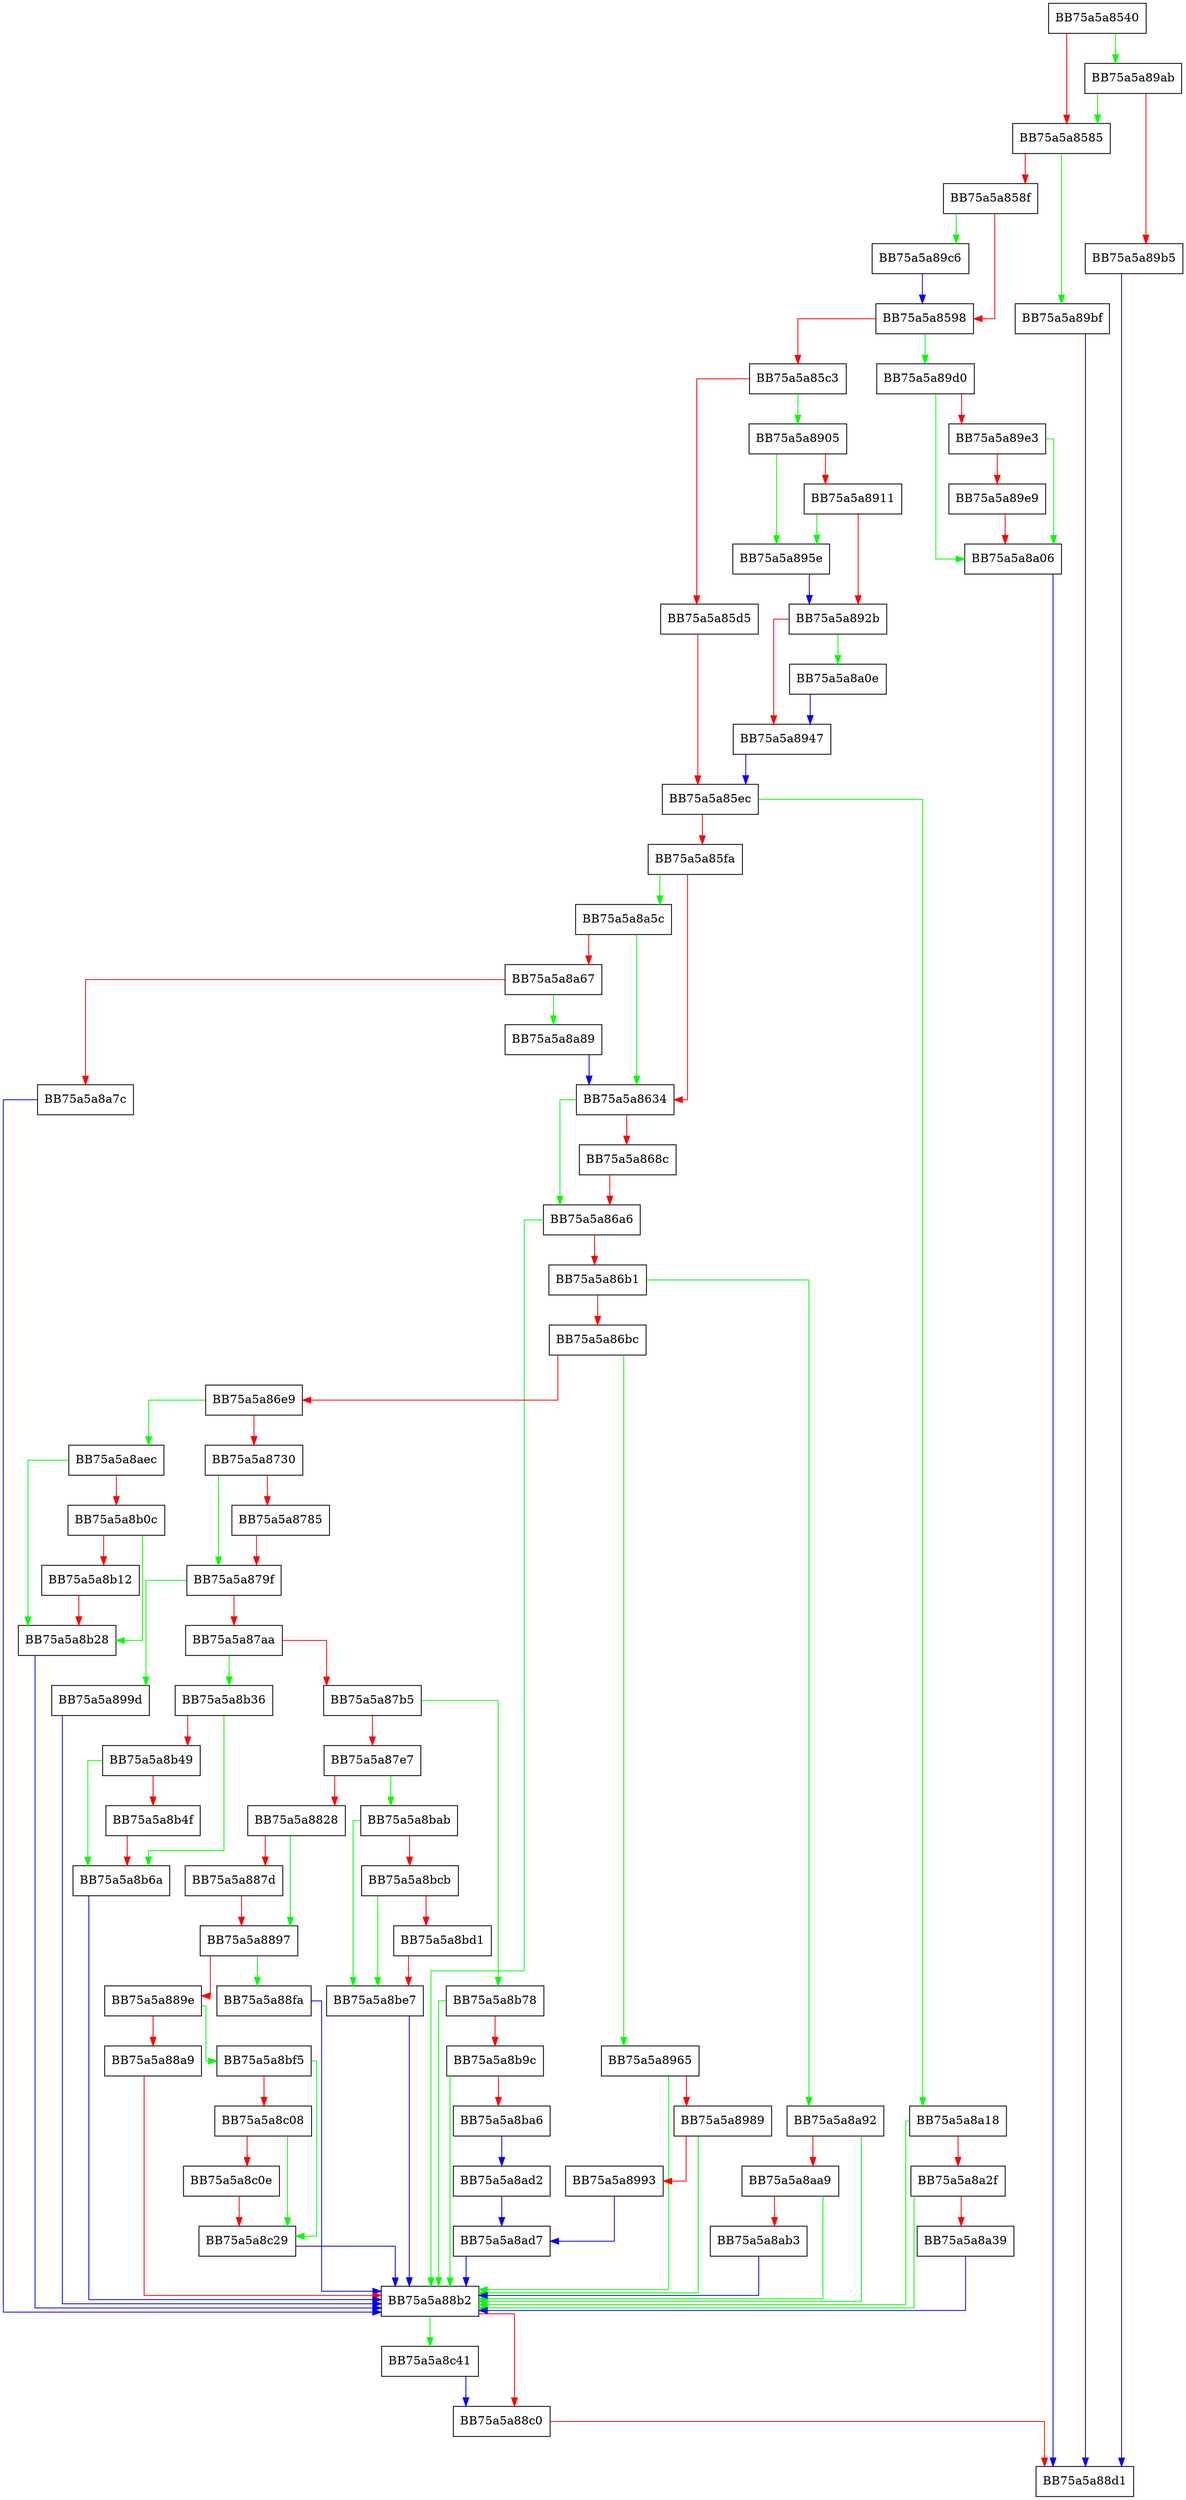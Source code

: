 digraph ScanImpl {
  node [shape="box"];
  graph [splines=ortho];
  BB75a5a8540 -> BB75a5a89ab [color="green"];
  BB75a5a8540 -> BB75a5a8585 [color="red"];
  BB75a5a8585 -> BB75a5a89bf [color="green"];
  BB75a5a8585 -> BB75a5a858f [color="red"];
  BB75a5a858f -> BB75a5a89c6 [color="green"];
  BB75a5a858f -> BB75a5a8598 [color="red"];
  BB75a5a8598 -> BB75a5a89d0 [color="green"];
  BB75a5a8598 -> BB75a5a85c3 [color="red"];
  BB75a5a85c3 -> BB75a5a8905 [color="green"];
  BB75a5a85c3 -> BB75a5a85d5 [color="red"];
  BB75a5a85d5 -> BB75a5a85ec [color="red"];
  BB75a5a85ec -> BB75a5a8a18 [color="green"];
  BB75a5a85ec -> BB75a5a85fa [color="red"];
  BB75a5a85fa -> BB75a5a8a5c [color="green"];
  BB75a5a85fa -> BB75a5a8634 [color="red"];
  BB75a5a8634 -> BB75a5a86a6 [color="green"];
  BB75a5a8634 -> BB75a5a868c [color="red"];
  BB75a5a868c -> BB75a5a86a6 [color="red"];
  BB75a5a86a6 -> BB75a5a88b2 [color="green"];
  BB75a5a86a6 -> BB75a5a86b1 [color="red"];
  BB75a5a86b1 -> BB75a5a8a92 [color="green"];
  BB75a5a86b1 -> BB75a5a86bc [color="red"];
  BB75a5a86bc -> BB75a5a8965 [color="green"];
  BB75a5a86bc -> BB75a5a86e9 [color="red"];
  BB75a5a86e9 -> BB75a5a8aec [color="green"];
  BB75a5a86e9 -> BB75a5a8730 [color="red"];
  BB75a5a8730 -> BB75a5a879f [color="green"];
  BB75a5a8730 -> BB75a5a8785 [color="red"];
  BB75a5a8785 -> BB75a5a879f [color="red"];
  BB75a5a879f -> BB75a5a899d [color="green"];
  BB75a5a879f -> BB75a5a87aa [color="red"];
  BB75a5a87aa -> BB75a5a8b36 [color="green"];
  BB75a5a87aa -> BB75a5a87b5 [color="red"];
  BB75a5a87b5 -> BB75a5a8b78 [color="green"];
  BB75a5a87b5 -> BB75a5a87e7 [color="red"];
  BB75a5a87e7 -> BB75a5a8bab [color="green"];
  BB75a5a87e7 -> BB75a5a8828 [color="red"];
  BB75a5a8828 -> BB75a5a8897 [color="green"];
  BB75a5a8828 -> BB75a5a887d [color="red"];
  BB75a5a887d -> BB75a5a8897 [color="red"];
  BB75a5a8897 -> BB75a5a88fa [color="green"];
  BB75a5a8897 -> BB75a5a889e [color="red"];
  BB75a5a889e -> BB75a5a8bf5 [color="green"];
  BB75a5a889e -> BB75a5a88a9 [color="red"];
  BB75a5a88a9 -> BB75a5a88b2 [color="red"];
  BB75a5a88b2 -> BB75a5a8c41 [color="green"];
  BB75a5a88b2 -> BB75a5a88c0 [color="red"];
  BB75a5a88c0 -> BB75a5a88d1 [color="red"];
  BB75a5a88fa -> BB75a5a88b2 [color="blue"];
  BB75a5a8905 -> BB75a5a895e [color="green"];
  BB75a5a8905 -> BB75a5a8911 [color="red"];
  BB75a5a8911 -> BB75a5a895e [color="green"];
  BB75a5a8911 -> BB75a5a892b [color="red"];
  BB75a5a892b -> BB75a5a8a0e [color="green"];
  BB75a5a892b -> BB75a5a8947 [color="red"];
  BB75a5a8947 -> BB75a5a85ec [color="blue"];
  BB75a5a895e -> BB75a5a892b [color="blue"];
  BB75a5a8965 -> BB75a5a88b2 [color="green"];
  BB75a5a8965 -> BB75a5a8989 [color="red"];
  BB75a5a8989 -> BB75a5a88b2 [color="green"];
  BB75a5a8989 -> BB75a5a8993 [color="red"];
  BB75a5a8993 -> BB75a5a8ad7 [color="blue"];
  BB75a5a899d -> BB75a5a88b2 [color="blue"];
  BB75a5a89ab -> BB75a5a8585 [color="green"];
  BB75a5a89ab -> BB75a5a89b5 [color="red"];
  BB75a5a89b5 -> BB75a5a88d1 [color="blue"];
  BB75a5a89bf -> BB75a5a88d1 [color="blue"];
  BB75a5a89c6 -> BB75a5a8598 [color="blue"];
  BB75a5a89d0 -> BB75a5a8a06 [color="green"];
  BB75a5a89d0 -> BB75a5a89e3 [color="red"];
  BB75a5a89e3 -> BB75a5a8a06 [color="green"];
  BB75a5a89e3 -> BB75a5a89e9 [color="red"];
  BB75a5a89e9 -> BB75a5a8a06 [color="red"];
  BB75a5a8a06 -> BB75a5a88d1 [color="blue"];
  BB75a5a8a0e -> BB75a5a8947 [color="blue"];
  BB75a5a8a18 -> BB75a5a88b2 [color="green"];
  BB75a5a8a18 -> BB75a5a8a2f [color="red"];
  BB75a5a8a2f -> BB75a5a88b2 [color="green"];
  BB75a5a8a2f -> BB75a5a8a39 [color="red"];
  BB75a5a8a39 -> BB75a5a88b2 [color="blue"];
  BB75a5a8a5c -> BB75a5a8634 [color="green"];
  BB75a5a8a5c -> BB75a5a8a67 [color="red"];
  BB75a5a8a67 -> BB75a5a8a89 [color="green"];
  BB75a5a8a67 -> BB75a5a8a7c [color="red"];
  BB75a5a8a7c -> BB75a5a88b2 [color="blue"];
  BB75a5a8a89 -> BB75a5a8634 [color="blue"];
  BB75a5a8a92 -> BB75a5a88b2 [color="green"];
  BB75a5a8a92 -> BB75a5a8aa9 [color="red"];
  BB75a5a8aa9 -> BB75a5a88b2 [color="green"];
  BB75a5a8aa9 -> BB75a5a8ab3 [color="red"];
  BB75a5a8ab3 -> BB75a5a88b2 [color="blue"];
  BB75a5a8ad2 -> BB75a5a8ad7 [color="blue"];
  BB75a5a8ad7 -> BB75a5a88b2 [color="blue"];
  BB75a5a8aec -> BB75a5a8b28 [color="green"];
  BB75a5a8aec -> BB75a5a8b0c [color="red"];
  BB75a5a8b0c -> BB75a5a8b28 [color="green"];
  BB75a5a8b0c -> BB75a5a8b12 [color="red"];
  BB75a5a8b12 -> BB75a5a8b28 [color="red"];
  BB75a5a8b28 -> BB75a5a88b2 [color="blue"];
  BB75a5a8b36 -> BB75a5a8b6a [color="green"];
  BB75a5a8b36 -> BB75a5a8b49 [color="red"];
  BB75a5a8b49 -> BB75a5a8b6a [color="green"];
  BB75a5a8b49 -> BB75a5a8b4f [color="red"];
  BB75a5a8b4f -> BB75a5a8b6a [color="red"];
  BB75a5a8b6a -> BB75a5a88b2 [color="blue"];
  BB75a5a8b78 -> BB75a5a88b2 [color="green"];
  BB75a5a8b78 -> BB75a5a8b9c [color="red"];
  BB75a5a8b9c -> BB75a5a88b2 [color="green"];
  BB75a5a8b9c -> BB75a5a8ba6 [color="red"];
  BB75a5a8ba6 -> BB75a5a8ad2 [color="blue"];
  BB75a5a8bab -> BB75a5a8be7 [color="green"];
  BB75a5a8bab -> BB75a5a8bcb [color="red"];
  BB75a5a8bcb -> BB75a5a8be7 [color="green"];
  BB75a5a8bcb -> BB75a5a8bd1 [color="red"];
  BB75a5a8bd1 -> BB75a5a8be7 [color="red"];
  BB75a5a8be7 -> BB75a5a88b2 [color="blue"];
  BB75a5a8bf5 -> BB75a5a8c29 [color="green"];
  BB75a5a8bf5 -> BB75a5a8c08 [color="red"];
  BB75a5a8c08 -> BB75a5a8c29 [color="green"];
  BB75a5a8c08 -> BB75a5a8c0e [color="red"];
  BB75a5a8c0e -> BB75a5a8c29 [color="red"];
  BB75a5a8c29 -> BB75a5a88b2 [color="blue"];
  BB75a5a8c41 -> BB75a5a88c0 [color="blue"];
}